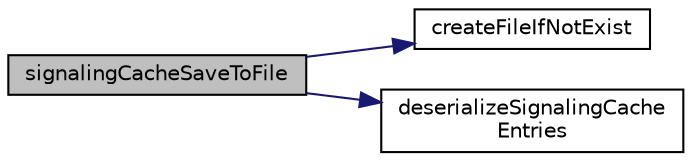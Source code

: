 digraph "signalingCacheSaveToFile"
{
 // LATEX_PDF_SIZE
  edge [fontname="Helvetica",fontsize="10",labelfontname="Helvetica",labelfontsize="10"];
  node [fontname="Helvetica",fontsize="10",shape=record];
  rankdir="LR";
  Node1 [label="signalingCacheSaveToFile",height=0.2,width=0.4,color="black", fillcolor="grey75", style="filled", fontcolor="black",tooltip=" "];
  Node1 -> Node2 [color="midnightblue",fontsize="10",style="solid",fontname="Helvetica"];
  Node2 [label="createFileIfNotExist",height=0.2,width=0.4,color="black", fillcolor="white", style="filled",URL="$FileCache_8c.html#aedcb1b57ddc166aa7ba97663ee7846bd",tooltip=" "];
  Node1 -> Node3 [color="midnightblue",fontsize="10",style="solid",fontname="Helvetica"];
  Node3 [label="deserializeSignalingCache\lEntries",height=0.2,width=0.4,color="black", fillcolor="white", style="filled",URL="$FileCache_8c.html#aecddeaf264981e17818a1440731d3910",tooltip=" "];
}
